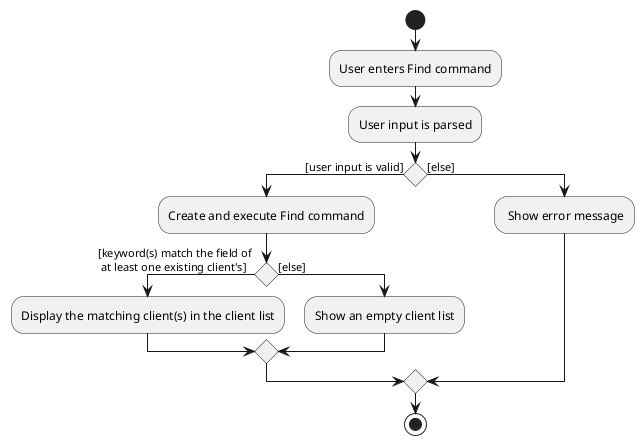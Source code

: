 @startuml
start
:User enters Find command;
:User input is parsed;

if () then ([user input is valid])
    :Create and execute Find command;
    if () then ([keyword(s) match the field of \n at least one existing client's])
        :Display the matching client(s) in the client list;
    else ([else])
        :Show an empty client list;

    endif

else ([else])
    : Show error message;
endif
stop
@enduml
